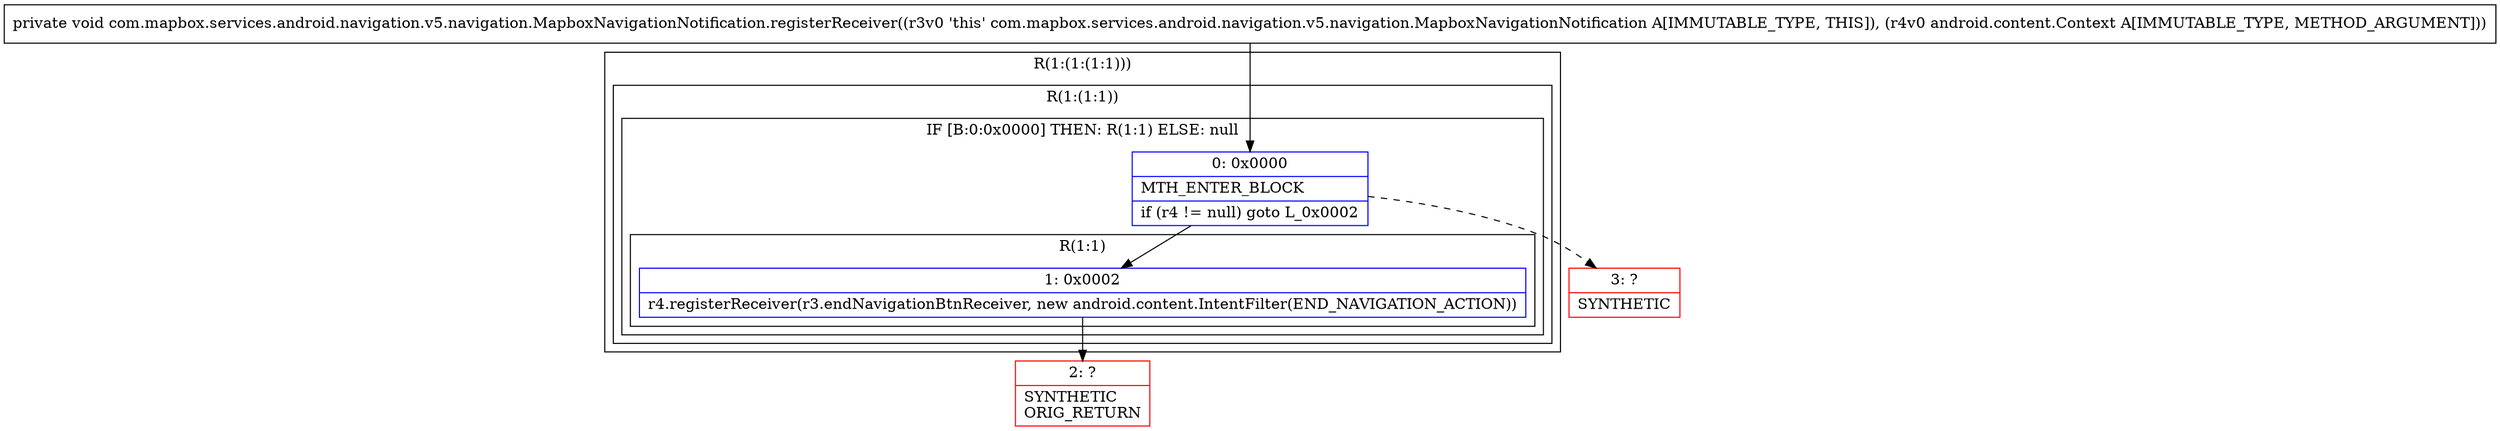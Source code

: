 digraph "CFG forcom.mapbox.services.android.navigation.v5.navigation.MapboxNavigationNotification.registerReceiver(Landroid\/content\/Context;)V" {
subgraph cluster_Region_957631713 {
label = "R(1:(1:(1:1)))";
node [shape=record,color=blue];
subgraph cluster_Region_972826189 {
label = "R(1:(1:1))";
node [shape=record,color=blue];
subgraph cluster_IfRegion_740382641 {
label = "IF [B:0:0x0000] THEN: R(1:1) ELSE: null";
node [shape=record,color=blue];
Node_0 [shape=record,label="{0\:\ 0x0000|MTH_ENTER_BLOCK\l|if (r4 != null) goto L_0x0002\l}"];
subgraph cluster_Region_325440201 {
label = "R(1:1)";
node [shape=record,color=blue];
Node_1 [shape=record,label="{1\:\ 0x0002|r4.registerReceiver(r3.endNavigationBtnReceiver, new android.content.IntentFilter(END_NAVIGATION_ACTION))\l}"];
}
}
}
}
Node_2 [shape=record,color=red,label="{2\:\ ?|SYNTHETIC\lORIG_RETURN\l}"];
Node_3 [shape=record,color=red,label="{3\:\ ?|SYNTHETIC\l}"];
MethodNode[shape=record,label="{private void com.mapbox.services.android.navigation.v5.navigation.MapboxNavigationNotification.registerReceiver((r3v0 'this' com.mapbox.services.android.navigation.v5.navigation.MapboxNavigationNotification A[IMMUTABLE_TYPE, THIS]), (r4v0 android.content.Context A[IMMUTABLE_TYPE, METHOD_ARGUMENT])) }"];
MethodNode -> Node_0;
Node_0 -> Node_1;
Node_0 -> Node_3[style=dashed];
Node_1 -> Node_2;
}

